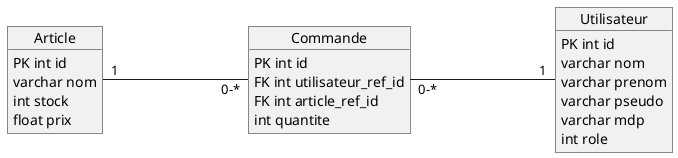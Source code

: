 @startuml

object Article {
    PK int id
    varchar nom
    int stock
    float prix
}

object Commande {
    PK int id
    FK int utilisateur_ref_id
    FK int article_ref_id
    int quantite
}

object Utilisateur {
    PK int id
    varchar nom
    varchar prenom
    varchar pseudo
    varchar mdp
    int role
}

Article "1" --right- "0-*" Commande: \t\t\t\t
Commande "0-*" --right- "1" Utilisateur: \t\t\t\t

@enduml
